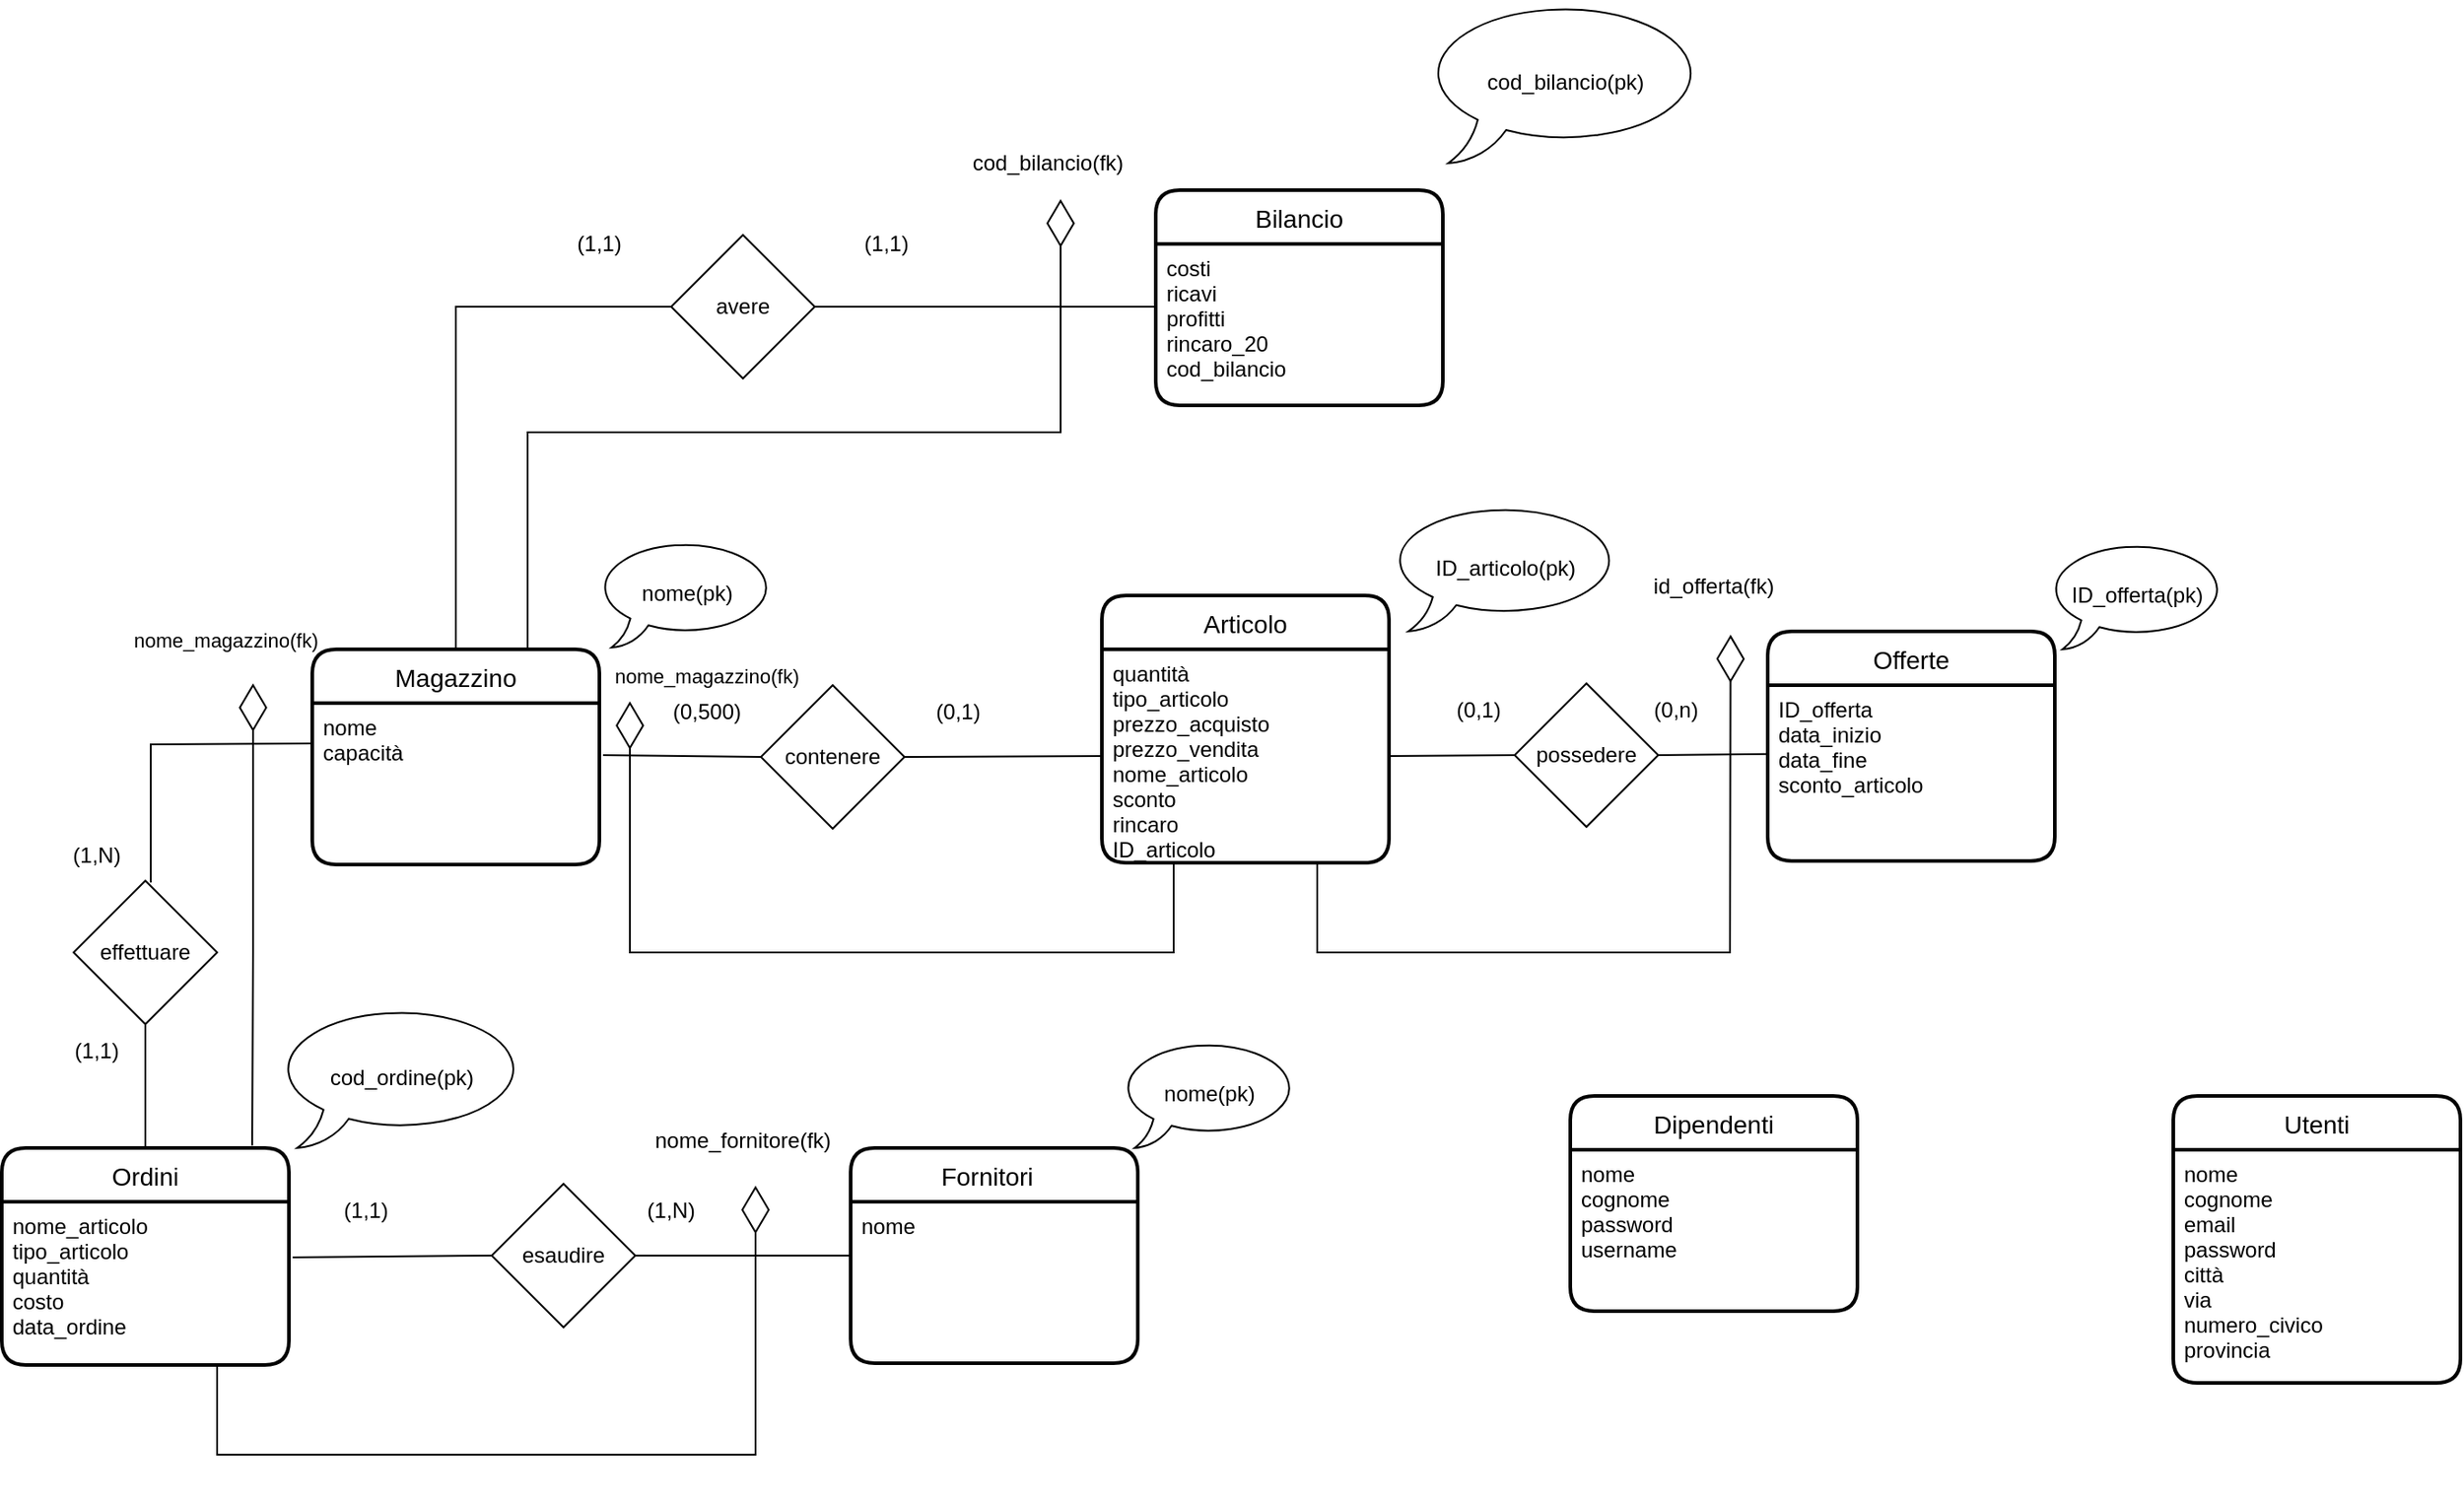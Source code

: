 <mxfile version="21.2.1" type="device">
  <diagram name="Pagina-1" id="chKkPRjBdSX-aV4erDYl">
    <mxGraphModel dx="1195" dy="-506" grid="1" gridSize="10" guides="1" tooltips="1" connect="1" arrows="1" fold="1" page="1" pageScale="1" pageWidth="827" pageHeight="1169" math="0" shadow="0">
      <root>
        <mxCell id="0" />
        <mxCell id="1" parent="0" />
        <mxCell id="hy8gV9nIZ2Mti01YGrL4-1" value="contenere" style="rhombus;whiteSpace=wrap;html=1;fillColor=#FFFFFF;" vertex="1" parent="1">
          <mxGeometry x="1093" y="1571" width="80" height="80" as="geometry" />
        </mxCell>
        <mxCell id="hy8gV9nIZ2Mti01YGrL4-2" value="esaudire" style="rhombus;whiteSpace=wrap;html=1;fillColor=#FFFFFF;" vertex="1" parent="1">
          <mxGeometry x="943" y="1849" width="80" height="80" as="geometry" />
        </mxCell>
        <mxCell id="hy8gV9nIZ2Mti01YGrL4-3" value="effettuare" style="rhombus;whiteSpace=wrap;html=1;fillColor=#FFFFFF;" vertex="1" parent="1">
          <mxGeometry x="710" y="1680" width="80" height="80" as="geometry" />
        </mxCell>
        <mxCell id="hy8gV9nIZ2Mti01YGrL4-4" value="avere" style="rhombus;whiteSpace=wrap;html=1;fillColor=#FFFFFF;" vertex="1" parent="1">
          <mxGeometry x="1043" y="1320" width="80" height="80" as="geometry" />
        </mxCell>
        <mxCell id="hy8gV9nIZ2Mti01YGrL4-5" value="(1,N)" style="text;html=1;strokeColor=none;fillColor=none;align=center;verticalAlign=middle;whiteSpace=wrap;rounded=0;" vertex="1" parent="1">
          <mxGeometry x="693" y="1651" width="60" height="30" as="geometry" />
        </mxCell>
        <mxCell id="hy8gV9nIZ2Mti01YGrL4-6" value="(1,1)" style="text;html=1;strokeColor=none;fillColor=none;align=center;verticalAlign=middle;whiteSpace=wrap;rounded=0;" vertex="1" parent="1">
          <mxGeometry x="693" y="1760" width="60" height="30" as="geometry" />
        </mxCell>
        <mxCell id="hy8gV9nIZ2Mti01YGrL4-7" value="(1,1)" style="text;html=1;strokeColor=none;fillColor=none;align=center;verticalAlign=middle;whiteSpace=wrap;rounded=0;" vertex="1" parent="1">
          <mxGeometry x="973" y="1310" width="60" height="30" as="geometry" />
        </mxCell>
        <mxCell id="hy8gV9nIZ2Mti01YGrL4-8" value="(1,1)" style="text;html=1;strokeColor=none;fillColor=none;align=center;verticalAlign=middle;whiteSpace=wrap;rounded=0;" vertex="1" parent="1">
          <mxGeometry x="1133" y="1310" width="60" height="30" as="geometry" />
        </mxCell>
        <mxCell id="hy8gV9nIZ2Mti01YGrL4-9" value="(0,500)" style="text;html=1;strokeColor=none;fillColor=none;align=center;verticalAlign=middle;whiteSpace=wrap;rounded=0;" vertex="1" parent="1">
          <mxGeometry x="1033" y="1571" width="60" height="30" as="geometry" />
        </mxCell>
        <mxCell id="hy8gV9nIZ2Mti01YGrL4-10" value="(0,1)" style="text;html=1;strokeColor=none;fillColor=none;align=center;verticalAlign=middle;whiteSpace=wrap;rounded=0;" vertex="1" parent="1">
          <mxGeometry x="1173" y="1571" width="60" height="30" as="geometry" />
        </mxCell>
        <mxCell id="hy8gV9nIZ2Mti01YGrL4-11" value="(1,1)" style="text;html=1;strokeColor=none;fillColor=none;align=center;verticalAlign=middle;whiteSpace=wrap;rounded=0;" vertex="1" parent="1">
          <mxGeometry x="843" y="1849" width="60" height="30" as="geometry" />
        </mxCell>
        <mxCell id="hy8gV9nIZ2Mti01YGrL4-12" value="(1,N)" style="text;html=1;strokeColor=none;fillColor=none;align=center;verticalAlign=middle;whiteSpace=wrap;rounded=0;" vertex="1" parent="1">
          <mxGeometry x="1013" y="1849" width="60" height="30" as="geometry" />
        </mxCell>
        <mxCell id="hy8gV9nIZ2Mti01YGrL4-13" value="Articolo" style="swimlane;childLayout=stackLayout;horizontal=1;startSize=30;horizontalStack=0;rounded=1;fontSize=14;fontStyle=0;strokeWidth=2;resizeParent=0;resizeLast=1;shadow=0;dashed=0;align=center;fillColor=default;" vertex="1" parent="1">
          <mxGeometry x="1283" y="1521" width="160" height="149" as="geometry" />
        </mxCell>
        <mxCell id="hy8gV9nIZ2Mti01YGrL4-14" value="quantità&#xa;tipo_articolo&#xa;prezzo_acquisto&#xa;prezzo_vendita&#xa;nome_articolo&#xa;sconto&#xa;rincaro&#xa;ID_articolo" style="align=left;strokeColor=none;fillColor=none;spacingLeft=4;fontSize=12;verticalAlign=top;resizable=0;rotatable=0;part=1;" vertex="1" parent="hy8gV9nIZ2Mti01YGrL4-13">
          <mxGeometry y="30" width="160" height="119" as="geometry" />
        </mxCell>
        <mxCell id="hy8gV9nIZ2Mti01YGrL4-15" value="Bilancio" style="swimlane;childLayout=stackLayout;horizontal=1;startSize=30;horizontalStack=0;rounded=1;fontSize=14;fontStyle=0;strokeWidth=2;resizeParent=0;resizeLast=1;shadow=0;dashed=0;align=center;fillColor=default;" vertex="1" parent="1">
          <mxGeometry x="1313" y="1295" width="160" height="120" as="geometry" />
        </mxCell>
        <mxCell id="hy8gV9nIZ2Mti01YGrL4-16" value="costi&#xa;ricavi&#xa;profitti&#xa;rincaro_20&#xa;cod_bilancio" style="align=left;strokeColor=none;fillColor=none;spacingLeft=4;fontSize=12;verticalAlign=top;resizable=0;rotatable=0;part=1;" vertex="1" parent="hy8gV9nIZ2Mti01YGrL4-15">
          <mxGeometry y="30" width="160" height="90" as="geometry" />
        </mxCell>
        <mxCell id="hy8gV9nIZ2Mti01YGrL4-17" value="Fornitori  " style="swimlane;childLayout=stackLayout;horizontal=1;startSize=30;horizontalStack=0;rounded=1;fontSize=14;fontStyle=0;strokeWidth=2;resizeParent=0;resizeLast=1;shadow=0;dashed=0;align=center;fillColor=default;" vertex="1" parent="1">
          <mxGeometry x="1143" y="1829" width="160" height="120" as="geometry" />
        </mxCell>
        <mxCell id="hy8gV9nIZ2Mti01YGrL4-18" value="nome&#xa;" style="align=left;strokeColor=none;fillColor=none;spacingLeft=4;fontSize=12;verticalAlign=top;resizable=0;rotatable=0;part=1;" vertex="1" parent="hy8gV9nIZ2Mti01YGrL4-17">
          <mxGeometry y="30" width="160" height="90" as="geometry" />
        </mxCell>
        <mxCell id="hy8gV9nIZ2Mti01YGrL4-19" value="Ordini" style="swimlane;childLayout=stackLayout;horizontal=1;startSize=30;horizontalStack=0;rounded=1;fontSize=14;fontStyle=0;strokeWidth=2;resizeParent=0;resizeLast=1;shadow=0;dashed=0;align=center;fillColor=default;" vertex="1" parent="1">
          <mxGeometry x="670" y="1829" width="160" height="121" as="geometry" />
        </mxCell>
        <mxCell id="hy8gV9nIZ2Mti01YGrL4-20" value="nome_articolo&#xa;tipo_articolo&#xa;quantità&#xa;costo&#xa;data_ordine" style="align=left;strokeColor=none;fillColor=none;spacingLeft=4;fontSize=12;verticalAlign=top;resizable=0;rotatable=0;part=1;" vertex="1" parent="hy8gV9nIZ2Mti01YGrL4-19">
          <mxGeometry y="30" width="160" height="91" as="geometry" />
        </mxCell>
        <mxCell id="hy8gV9nIZ2Mti01YGrL4-21" value="Magazzino" style="swimlane;childLayout=stackLayout;horizontal=1;startSize=30;horizontalStack=0;rounded=1;fontSize=14;fontStyle=0;strokeWidth=2;resizeParent=0;resizeLast=1;shadow=0;dashed=0;align=center;fillColor=default;" vertex="1" parent="1">
          <mxGeometry x="843" y="1551" width="160" height="120" as="geometry" />
        </mxCell>
        <mxCell id="hy8gV9nIZ2Mti01YGrL4-22" value="nome&#xa;capacità&#xa;&#xa;" style="align=left;strokeColor=none;fillColor=none;spacingLeft=4;fontSize=12;verticalAlign=top;resizable=0;rotatable=0;part=1;" vertex="1" parent="hy8gV9nIZ2Mti01YGrL4-21">
          <mxGeometry y="30" width="160" height="90" as="geometry" />
        </mxCell>
        <mxCell id="hy8gV9nIZ2Mti01YGrL4-23" value="Offerte" style="swimlane;childLayout=stackLayout;horizontal=1;startSize=30;horizontalStack=0;rounded=1;fontSize=14;fontStyle=0;strokeWidth=2;resizeParent=0;resizeLast=1;shadow=0;dashed=0;align=center;fillColor=default;" vertex="1" parent="1">
          <mxGeometry x="1654" y="1541" width="160" height="128" as="geometry" />
        </mxCell>
        <mxCell id="hy8gV9nIZ2Mti01YGrL4-24" value="ID_offerta&#xa;data_inizio&#xa;data_fine&#xa;sconto_articolo" style="align=left;strokeColor=none;fillColor=none;spacingLeft=4;fontSize=12;verticalAlign=top;resizable=0;rotatable=0;part=1;" vertex="1" parent="hy8gV9nIZ2Mti01YGrL4-23">
          <mxGeometry y="30" width="160" height="98" as="geometry" />
        </mxCell>
        <mxCell id="hy8gV9nIZ2Mti01YGrL4-25" value="" style="endArrow=none;html=1;rounded=0;exitX=0.5;exitY=0;exitDx=0;exitDy=0;entryX=0;entryY=0.5;entryDx=0;entryDy=0;" edge="1" parent="1" source="hy8gV9nIZ2Mti01YGrL4-21" target="hy8gV9nIZ2Mti01YGrL4-4">
          <mxGeometry width="50" height="50" relative="1" as="geometry">
            <mxPoint x="813" y="1410" as="sourcePoint" />
            <mxPoint x="863" y="1360" as="targetPoint" />
            <Array as="points">
              <mxPoint x="923" y="1360" />
            </Array>
          </mxGeometry>
        </mxCell>
        <mxCell id="hy8gV9nIZ2Mti01YGrL4-26" value="" style="endArrow=none;html=1;rounded=0;entryX=1;entryY=0.5;entryDx=0;entryDy=0;" edge="1" parent="1" target="hy8gV9nIZ2Mti01YGrL4-4">
          <mxGeometry width="50" height="50" relative="1" as="geometry">
            <mxPoint x="1313" y="1360" as="sourcePoint" />
            <mxPoint x="873" y="1370" as="targetPoint" />
          </mxGeometry>
        </mxCell>
        <mxCell id="hy8gV9nIZ2Mti01YGrL4-27" value="" style="endArrow=none;html=1;rounded=0;entryX=0;entryY=0.5;entryDx=0;entryDy=0;" edge="1" parent="1" target="hy8gV9nIZ2Mti01YGrL4-1">
          <mxGeometry width="50" height="50" relative="1" as="geometry">
            <mxPoint x="1005" y="1610" as="sourcePoint" />
            <mxPoint x="883" y="1380" as="targetPoint" />
          </mxGeometry>
        </mxCell>
        <mxCell id="hy8gV9nIZ2Mti01YGrL4-28" value="" style="endArrow=none;html=1;rounded=0;exitX=1;exitY=0.5;exitDx=0;exitDy=0;entryX=0;entryY=0.5;entryDx=0;entryDy=0;" edge="1" parent="1" source="hy8gV9nIZ2Mti01YGrL4-1" target="hy8gV9nIZ2Mti01YGrL4-14">
          <mxGeometry width="50" height="50" relative="1" as="geometry">
            <mxPoint x="843" y="1440" as="sourcePoint" />
            <mxPoint x="1280" y="1610" as="targetPoint" />
          </mxGeometry>
        </mxCell>
        <mxCell id="hy8gV9nIZ2Mti01YGrL4-29" value="" style="endArrow=none;html=1;rounded=0;exitX=1;exitY=1;exitDx=0;exitDy=0;entryX=0;entryY=0.25;entryDx=0;entryDy=0;" edge="1" parent="1" source="hy8gV9nIZ2Mti01YGrL4-5" target="hy8gV9nIZ2Mti01YGrL4-22">
          <mxGeometry width="50" height="50" relative="1" as="geometry">
            <mxPoint x="853" y="1450" as="sourcePoint" />
            <mxPoint x="903" y="1400" as="targetPoint" />
            <Array as="points">
              <mxPoint x="753" y="1604" />
            </Array>
          </mxGeometry>
        </mxCell>
        <mxCell id="hy8gV9nIZ2Mti01YGrL4-31" value="" style="endArrow=none;html=1;rounded=0;exitX=0.5;exitY=1;exitDx=0;exitDy=0;entryX=0.5;entryY=0;entryDx=0;entryDy=0;" edge="1" parent="1" source="hy8gV9nIZ2Mti01YGrL4-3" target="hy8gV9nIZ2Mti01YGrL4-19">
          <mxGeometry width="50" height="50" relative="1" as="geometry">
            <mxPoint x="873" y="1470" as="sourcePoint" />
            <mxPoint x="923" y="1420" as="targetPoint" />
          </mxGeometry>
        </mxCell>
        <mxCell id="hy8gV9nIZ2Mti01YGrL4-32" value="" style="endArrow=none;html=1;rounded=0;exitX=1;exitY=0.5;exitDx=0;exitDy=0;entryX=0;entryY=0.5;entryDx=0;entryDy=0;" edge="1" parent="1" source="hy8gV9nIZ2Mti01YGrL4-2" target="hy8gV9nIZ2Mti01YGrL4-17">
          <mxGeometry width="50" height="50" relative="1" as="geometry">
            <mxPoint x="883" y="1480" as="sourcePoint" />
            <mxPoint x="1123" y="1890" as="targetPoint" />
          </mxGeometry>
        </mxCell>
        <mxCell id="hy8gV9nIZ2Mti01YGrL4-33" value="possedere" style="rhombus;whiteSpace=wrap;html=1;fillColor=default;" vertex="1" parent="1">
          <mxGeometry x="1513" y="1570" width="80" height="80" as="geometry" />
        </mxCell>
        <mxCell id="hy8gV9nIZ2Mti01YGrL4-34" value="" style="endArrow=none;html=1;rounded=0;exitX=1;exitY=0.5;exitDx=0;exitDy=0;entryX=-0.003;entryY=0.392;entryDx=0;entryDy=0;entryPerimeter=0;" edge="1" parent="1" source="hy8gV9nIZ2Mti01YGrL4-33" target="hy8gV9nIZ2Mti01YGrL4-24">
          <mxGeometry width="50" height="50" relative="1" as="geometry">
            <mxPoint x="893" y="1490" as="sourcePoint" />
            <mxPoint x="1650" y="1610" as="targetPoint" />
          </mxGeometry>
        </mxCell>
        <mxCell id="hy8gV9nIZ2Mti01YGrL4-35" value="" style="endArrow=none;html=1;rounded=0;exitX=0;exitY=0.5;exitDx=0;exitDy=0;entryX=1;entryY=0.5;entryDx=0;entryDy=0;" edge="1" parent="1" source="hy8gV9nIZ2Mti01YGrL4-33" target="hy8gV9nIZ2Mti01YGrL4-14">
          <mxGeometry width="50" height="50" relative="1" as="geometry">
            <mxPoint x="1510" y="1610" as="sourcePoint" />
            <mxPoint x="1480" y="1610" as="targetPoint" />
          </mxGeometry>
        </mxCell>
        <mxCell id="hy8gV9nIZ2Mti01YGrL4-36" value="(0,n)" style="text;html=1;strokeColor=none;fillColor=none;align=center;verticalAlign=middle;whiteSpace=wrap;rounded=0;" vertex="1" parent="1">
          <mxGeometry x="1573" y="1570" width="60" height="30" as="geometry" />
        </mxCell>
        <mxCell id="hy8gV9nIZ2Mti01YGrL4-37" value="(0,1)" style="text;html=1;strokeColor=none;fillColor=none;align=center;verticalAlign=middle;whiteSpace=wrap;rounded=0;" vertex="1" parent="1">
          <mxGeometry x="1463" y="1570" width="60" height="30" as="geometry" />
        </mxCell>
        <mxCell id="hy8gV9nIZ2Mti01YGrL4-38" value="nome(pk)" style="whiteSpace=wrap;html=1;shape=mxgraph.basic.oval_callout" vertex="1" parent="1">
          <mxGeometry x="1001.5" y="1490" width="100" height="60" as="geometry" />
        </mxCell>
        <mxCell id="hy8gV9nIZ2Mti01YGrL4-39" value="cod_ordine(pk)" style="whiteSpace=wrap;html=1;shape=mxgraph.basic.oval_callout" vertex="1" parent="1">
          <mxGeometry x="823" y="1750" width="140" height="79" as="geometry" />
        </mxCell>
        <mxCell id="hy8gV9nIZ2Mti01YGrL4-40" value="nome(pk)" style="whiteSpace=wrap;html=1;shape=mxgraph.basic.oval_callout" vertex="1" parent="1">
          <mxGeometry x="1293" y="1769" width="100" height="60" as="geometry" />
        </mxCell>
        <mxCell id="hy8gV9nIZ2Mti01YGrL4-41" value="ID_offerta(pk)" style="whiteSpace=wrap;html=1;shape=mxgraph.basic.oval_callout" vertex="1" parent="1">
          <mxGeometry x="1810" y="1491" width="100" height="60" as="geometry" />
        </mxCell>
        <mxCell id="hy8gV9nIZ2Mti01YGrL4-42" value="ID_articolo(pk)" style="whiteSpace=wrap;html=1;shape=mxgraph.basic.oval_callout" vertex="1" parent="1">
          <mxGeometry x="1443" y="1470" width="130" height="71" as="geometry" />
        </mxCell>
        <mxCell id="hy8gV9nIZ2Mti01YGrL4-43" value="cod_bilancio(pk)" style="whiteSpace=wrap;html=1;shape=mxgraph.basic.oval_callout" vertex="1" parent="1">
          <mxGeometry x="1463" y="1190" width="157" height="90" as="geometry" />
        </mxCell>
        <mxCell id="hy8gV9nIZ2Mti01YGrL4-44" value="" style="endArrow=diamondThin;endFill=0;endSize=24;html=1;rounded=0;exitX=0.75;exitY=0;exitDx=0;exitDy=0;" edge="1" parent="1" source="hy8gV9nIZ2Mti01YGrL4-21">
          <mxGeometry width="160" relative="1" as="geometry">
            <mxPoint x="1040" y="1550" as="sourcePoint" />
            <mxPoint x="1260" y="1300" as="targetPoint" />
            <Array as="points">
              <mxPoint x="963" y="1430" />
              <mxPoint x="1260" y="1430" />
            </Array>
          </mxGeometry>
        </mxCell>
        <mxCell id="hy8gV9nIZ2Mti01YGrL4-45" value="cod_bilancio(fk)" style="text;html=1;strokeColor=none;fillColor=none;align=center;verticalAlign=middle;whiteSpace=wrap;rounded=0;" vertex="1" parent="1">
          <mxGeometry x="1223" y="1265" width="60" height="30" as="geometry" />
        </mxCell>
        <mxCell id="hy8gV9nIZ2Mti01YGrL4-46" value="" style="endArrow=diamondThin;endFill=0;endSize=24;html=1;rounded=0;exitX=0.75;exitY=1;exitDx=0;exitDy=0;" edge="1" parent="1" source="hy8gV9nIZ2Mti01YGrL4-20">
          <mxGeometry width="160" relative="1" as="geometry">
            <mxPoint x="800" y="1790" as="sourcePoint" />
            <mxPoint x="1090" y="1850" as="targetPoint" />
            <Array as="points">
              <mxPoint x="790" y="2000" />
              <mxPoint x="1090" y="2000" />
            </Array>
          </mxGeometry>
        </mxCell>
        <mxCell id="hy8gV9nIZ2Mti01YGrL4-48" value="" style="endArrow=none;html=1;rounded=0;entryX=0;entryY=0.5;entryDx=0;entryDy=0;exitX=1.013;exitY=0.341;exitDx=0;exitDy=0;exitPerimeter=0;" edge="1" parent="1" source="hy8gV9nIZ2Mti01YGrL4-20" target="hy8gV9nIZ2Mti01YGrL4-2">
          <mxGeometry width="50" height="50" relative="1" as="geometry">
            <mxPoint x="1100" y="1680" as="sourcePoint" />
            <mxPoint x="1150" y="1630" as="targetPoint" />
          </mxGeometry>
        </mxCell>
        <mxCell id="hy8gV9nIZ2Mti01YGrL4-49" value="nome_fornitore(fk)" style="text;html=1;strokeColor=none;fillColor=none;align=center;verticalAlign=middle;whiteSpace=wrap;rounded=0;" vertex="1" parent="1">
          <mxGeometry x="1053" y="1810" width="60" height="30" as="geometry" />
        </mxCell>
        <mxCell id="hy8gV9nIZ2Mti01YGrL4-50" value="" style="endArrow=diamondThin;endFill=0;endSize=24;html=1;rounded=0;exitX=0.25;exitY=1;exitDx=0;exitDy=0;" edge="1" parent="1" source="hy8gV9nIZ2Mti01YGrL4-13">
          <mxGeometry width="160" relative="1" as="geometry">
            <mxPoint x="973" y="1561" as="sourcePoint" />
            <mxPoint x="1020" y="1580" as="targetPoint" />
            <Array as="points">
              <mxPoint x="1323" y="1720" />
              <mxPoint x="1020" y="1720" />
            </Array>
          </mxGeometry>
        </mxCell>
        <mxCell id="hy8gV9nIZ2Mti01YGrL4-51" value="nome_magazzino(fk)" style="text;html=1;strokeColor=none;fillColor=none;align=center;verticalAlign=middle;whiteSpace=wrap;rounded=0;fontSize=11;" vertex="1" parent="1">
          <mxGeometry x="1030.25" y="1561" width="65.5" height="9" as="geometry" />
        </mxCell>
        <mxCell id="hy8gV9nIZ2Mti01YGrL4-54" value="" style="endArrow=diamondThin;endFill=0;endSize=24;html=1;rounded=0;exitX=0.872;exitY=-0.011;exitDx=0;exitDy=0;exitPerimeter=0;" edge="1" parent="1" source="hy8gV9nIZ2Mti01YGrL4-19">
          <mxGeometry width="160" relative="1" as="geometry">
            <mxPoint x="810" y="1820" as="sourcePoint" />
            <mxPoint x="810" y="1570" as="targetPoint" />
            <Array as="points">
              <mxPoint x="810" y="1720" />
            </Array>
          </mxGeometry>
        </mxCell>
        <mxCell id="hy8gV9nIZ2Mti01YGrL4-56" value="nome_magazzino(fk)" style="text;html=1;strokeColor=none;fillColor=none;align=center;verticalAlign=middle;whiteSpace=wrap;rounded=0;fontSize=11;" vertex="1" parent="1">
          <mxGeometry x="770" y="1531" width="50" height="30" as="geometry" />
        </mxCell>
        <mxCell id="hy8gV9nIZ2Mti01YGrL4-58" value="" style="endArrow=diamondThin;endFill=0;endSize=24;html=1;rounded=0;exitX=0.75;exitY=1;exitDx=0;exitDy=0;entryX=0.672;entryY=1.061;entryDx=0;entryDy=0;entryPerimeter=0;" edge="1" parent="1" source="hy8gV9nIZ2Mti01YGrL4-13">
          <mxGeometry width="160" relative="1" as="geometry">
            <mxPoint x="1500" y="1780" as="sourcePoint" />
            <mxPoint x="1633.32" y="1542.83" as="targetPoint" />
            <Array as="points">
              <mxPoint x="1403" y="1720" />
              <mxPoint x="1633" y="1720" />
            </Array>
          </mxGeometry>
        </mxCell>
        <mxCell id="hy8gV9nIZ2Mti01YGrL4-60" value="id_offerta(fk)" style="text;html=1;strokeColor=none;fillColor=none;align=center;verticalAlign=middle;whiteSpace=wrap;rounded=0;" vertex="1" parent="1">
          <mxGeometry x="1594" y="1501" width="60" height="30" as="geometry" />
        </mxCell>
        <mxCell id="hy8gV9nIZ2Mti01YGrL4-65" value="Dipendenti" style="swimlane;childLayout=stackLayout;horizontal=1;startSize=30;horizontalStack=0;rounded=1;fontSize=14;fontStyle=0;strokeWidth=2;resizeParent=0;resizeLast=1;shadow=0;dashed=0;align=center;fillColor=default;" vertex="1" parent="1">
          <mxGeometry x="1544" y="1800" width="160" height="120" as="geometry" />
        </mxCell>
        <mxCell id="hy8gV9nIZ2Mti01YGrL4-66" value="nome&#xa;cognome&#xa;password &#xa;username&#xa;&#xa;" style="align=left;strokeColor=none;fillColor=none;spacingLeft=4;fontSize=12;verticalAlign=top;resizable=0;rotatable=0;part=1;" vertex="1" parent="hy8gV9nIZ2Mti01YGrL4-65">
          <mxGeometry y="30" width="160" height="90" as="geometry" />
        </mxCell>
        <mxCell id="hy8gV9nIZ2Mti01YGrL4-67" value="Utenti" style="swimlane;childLayout=stackLayout;horizontal=1;startSize=30;horizontalStack=0;rounded=1;fontSize=14;fontStyle=0;strokeWidth=2;resizeParent=0;resizeLast=1;shadow=0;dashed=0;align=center;fillColor=default;" vertex="1" parent="1">
          <mxGeometry x="1880" y="1800" width="160" height="160" as="geometry" />
        </mxCell>
        <mxCell id="hy8gV9nIZ2Mti01YGrL4-68" value="nome&#xa;cognome&#xa;email&#xa;password&#xa;città&#xa;via &#xa;numero_civico&#xa;provincia" style="align=left;strokeColor=none;fillColor=none;spacingLeft=4;fontSize=12;verticalAlign=top;resizable=0;rotatable=0;part=1;" vertex="1" parent="hy8gV9nIZ2Mti01YGrL4-67">
          <mxGeometry y="30" width="160" height="130" as="geometry" />
        </mxCell>
      </root>
    </mxGraphModel>
  </diagram>
</mxfile>
